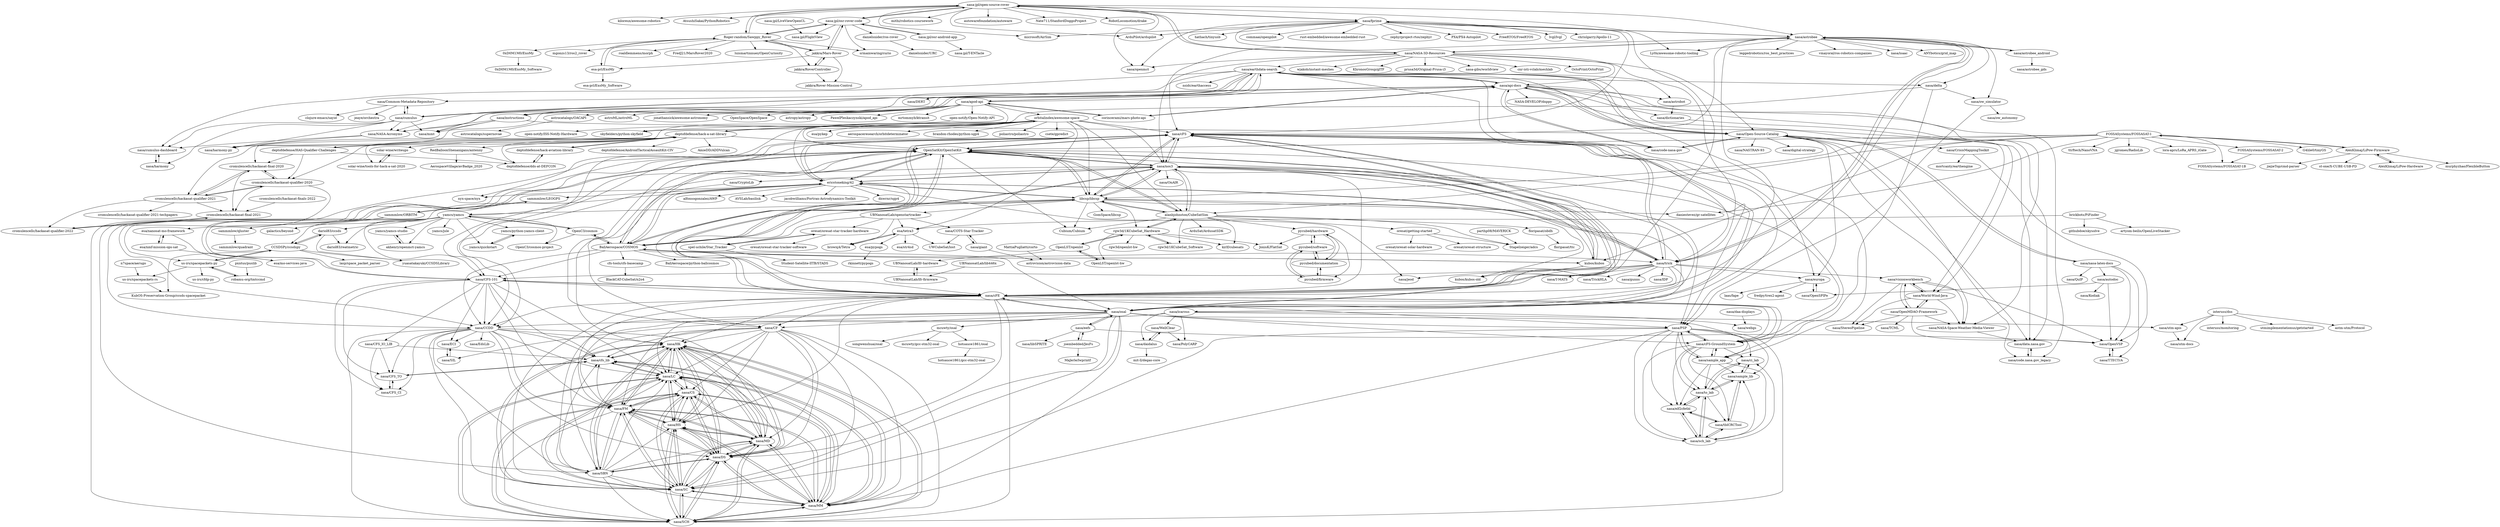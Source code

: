 digraph G {
"nasa-jpl/open-source-rover" -> "nasa-jpl/osr-rover-code"
"nasa-jpl/open-source-rover" -> "Roger-random/Sawppy_Rover"
"nasa-jpl/open-source-rover" -> "kiloreux/awesome-robotics" ["e"=1]
"nasa-jpl/open-source-rover" -> "AtsushiSakai/PythonRobotics" ["e"=1]
"nasa-jpl/open-source-rover" -> "nasa/fprime"
"nasa-jpl/open-source-rover" -> "nasa/openmct" ["e"=1]
"nasa-jpl/open-source-rover" -> "microsoft/AirSim" ["e"=1]
"nasa-jpl/open-source-rover" -> "ArduPilot/ardupilot" ["e"=1]
"nasa-jpl/open-source-rover" -> "mithi/robotics-coursework" ["e"=1]
"nasa-jpl/open-source-rover" -> "Ly0n/awesome-robotic-tooling" ["e"=1]
"nasa-jpl/open-source-rover" -> "autowarefoundation/autoware" ["e"=1]
"nasa-jpl/open-source-rover" -> "Nate711/StanfordDoggoProject" ["e"=1]
"nasa-jpl/open-source-rover" -> "RobotLocomotion/drake" ["e"=1]
"nasa-jpl/open-source-rover" -> "nasa/NASA-3D-Resources"
"nasa-jpl/open-source-rover" -> "nasa/astrobee"
"orbitalindex/awesome-space" -> "deptofdefense/hack-a-sat-library"
"orbitalindex/awesome-space" -> "poliastro/poliastro" ["e"=1]
"orbitalindex/awesome-space" -> "nasa/cFS"
"orbitalindex/awesome-space" -> "OpenSatKit/OpenSatKit"
"orbitalindex/awesome-space" -> "csete/gpredict" ["e"=1]
"orbitalindex/awesome-space" -> "nasa/nos3"
"orbitalindex/awesome-space" -> "skyfielders/python-skyfield" ["e"=1]
"orbitalindex/awesome-space" -> "esa/pykep" ["e"=1]
"orbitalindex/awesome-space" -> "ericstoneking/42"
"orbitalindex/awesome-space" -> "esa/tetra3"
"orbitalindex/awesome-space" -> "aerospaceresearch/orbitdeterminator" ["e"=1]
"orbitalindex/awesome-space" -> "alanbjohnston/CubeSatSim"
"orbitalindex/awesome-space" -> "libcsp/libcsp"
"orbitalindex/awesome-space" -> "nyx-space/nyx" ["e"=1]
"orbitalindex/awesome-space" -> "brandon-rhodes/python-sgp4" ["e"=1]
"nasa-jpl/osr-rover-code" -> "nasa-jpl/osr-android-app"
"nasa-jpl/osr-rover-code" -> "nasa-jpl/open-source-rover"
"nasa-jpl/osr-rover-code" -> "Roger-random/Sawppy_Rover"
"nasa-jpl/osr-rover-code" -> "danielsnider/ros-rover"
"nasa-jpl/osr-rover-code" -> "srmainwaring/curio"
"nasa-jpl/osr-rover-code" -> "jakkra/Mars-Rover"
"nasa-jpl/osr-rover-code" -> "nasa-jpl/FlightView"
"nasa/eefs" -> "nasa/libSPRITE"
"nasa/eefs" -> "nasa/OpenVSP"
"nasa/eefs" -> "nasa/osal"
"nasa/eefs" -> "joembedded/JesFs"
"nasa/astrobee" -> "nasa/astrobee_android"
"nasa/astrobee" -> "nasa/trick"
"nasa/astrobee" -> "nasa/cFS"
"nasa/astrobee" -> "nasa/fprime"
"nasa/astrobee" -> "nasa/NASA-3D-Resources"
"nasa/astrobee" -> "nasa/ow_simulator"
"nasa/astrobee" -> "leggedrobotics/ros_best_practices" ["e"=1]
"nasa/astrobee" -> "nasa/nos3"
"nasa/astrobee" -> "nasa/cFE"
"nasa/astrobee" -> "nasa/osal"
"nasa/astrobee" -> "vmayoral/ros-robotics-companies" ["e"=1]
"nasa/astrobee" -> "nasa/isaac"
"nasa/astrobee" -> "nasa/delta"
"nasa/astrobee" -> "Ly0n/awesome-robotic-tooling" ["e"=1]
"nasa/astrobee" -> "ANYbotics/grid_map" ["e"=1]
"dariol83/ccsds" -> "dariol83/reatmetric"
"dariol83/ccsds" -> "CCSDSPy/ccsdspy"
"dariol83/ccsds" -> "yuasatakayuki/CCSDSLibrary"
"nasa/autodoc" -> "nasa/OpenSPIFe"
"nasa/autodoc" -> "nasa/Kodiak"
"nasa/autodoc" -> "nasa/OpenVSP"
"nasa/OpenSPIFe" -> "nasa/europa"
"alanbjohnston/CubeSatSim" -> "rgw3d/1KCubeSat_Hardware"
"alanbjohnston/CubeSatSim" -> "OpenSatKit/OpenSatKit"
"alanbjohnston/CubeSatSim" -> "libcsp/libcsp"
"alanbjohnston/CubeSatSim" -> "Cubium/Cubium"
"alanbjohnston/CubeSatSim" -> "oresat/getting-started"
"alanbjohnston/CubeSatSim" -> "pycubed/hardware"
"alanbjohnston/CubeSatSim" -> "nasa/nos3"
"alanbjohnston/CubeSatSim" -> "kirlf/cubesats"
"alanbjohnston/CubeSatSim" -> "rgw3d/1KCubeSat_Software"
"alanbjohnston/CubeSatSim" -> "ArduSat/ArdusatSDK"
"alanbjohnston/CubeSatSim" -> "Stapelzeiger/adcs"
"alanbjohnston/CubeSatSim" -> "floripasat/obdh"
"kubos/kubos" -> "kubos/kubos-old"
"kubos/kubos" -> "BallAerospace/COSMOS"
"kubos/kubos" -> "OpenSatKit/OpenSatKit"
"kubos/kubos" -> "nasa/cFS"
"kubos/kubos" -> "nasa/cFE"
"FOSSASystems/FOSSASAT-1" -> "AlexKlimaj/LiPow-Firmware"
"FOSSASystems/FOSSASAT-1" -> "FOSSASystems/FOSSASAT-2"
"FOSSASystems/FOSSASAT-1" -> "G4lile0/tinyGS" ["e"=1]
"FOSSASystems/FOSSASAT-1" -> "FOSSASystems/FOSSASAT-1B"
"FOSSASystems/FOSSASAT-1" -> "alanbjohnston/CubeSatSim"
"FOSSASystems/FOSSASAT-1" -> "libcsp/libcsp"
"FOSSASystems/FOSSASAT-1" -> "kubos/kubos"
"FOSSASystems/FOSSASAT-1" -> "ttrftech/NanoVNA" ["e"=1]
"FOSSASystems/FOSSASAT-1" -> "daniestevez/gr-satellites" ["e"=1]
"FOSSASystems/FOSSASAT-1" -> "jgromes/RadioLib" ["e"=1]
"FOSSASystems/FOSSASAT-1" -> "OpenSatKit/OpenSatKit"
"FOSSASystems/FOSSASAT-1" -> "lora-aprs/LoRa_APRS_iGate" ["e"=1]
"astrocatalogs/OACAPI" -> "astrocatalogs/supernovae"
"nasa/nos3" -> "OpenSatKit/OpenSatKit"
"nasa/nos3" -> "nasa/cFS"
"nasa/nos3" -> "ericstoneking/42"
"nasa/nos3" -> "nasa/cFE"
"nasa/nos3" -> "nasa/CryptoLib"
"nasa/nos3" -> "nasa/osal"
"nasa/nos3" -> "nasa/cFS-GroundSystem"
"nasa/nos3" -> "BallAerospace/COSMOS"
"nasa/nos3" -> "alanbjohnston/CubeSatSim"
"nasa/nos3" -> "nasa/OnAIR"
"nasa/nos3" -> "nasa/trick"
"nasa/nos3" -> "libcsp/libcsp"
"nasa/nos3" -> "nasa/CCDD"
"nasa/nos3" -> "nasa/PSP"
"nasa/nos3" -> "kubos/kubos"
"oresat/oresat-star-tracker-hardware" -> "oresat/oresat-star-tracker-software"
"oresat/oresat-star-tracker-hardware" -> "spel-uchile/Star_Tracker"
"pycubed/software" -> "pycubed/firmware"
"pycubed/software" -> "pycubed/documentation"
"pycubed/software" -> "pycubed/hardware"
"nasa/data.nasa.gov" -> "nasa/code.nasa.gov_legacy"
"joembedded/JesFs" -> "MaJerle/lwprintf" ["e"=1]
"joembedded/JesFs" -> "nasa/eefs"
"interuss/dss" -> "interuss/monitoring"
"interuss/dss" -> "utmimplementationus/getstarted"
"interuss/dss" -> "nasa/utm-apis"
"interuss/dss" -> "astm-utm/Protocol"
"interuss/dss" -> "nasa/utm-docs"
"nasa/sample_app" -> "nasa/elf2cfetbl"
"nasa/sample_app" -> "nasa/sample_lib"
"nasa/sample_app" -> "nasa/cFS-GroundSystem"
"nasa/sample_app" -> "nasa/to_lab"
"nasa/sample_app" -> "nasa/PSP"
"nasa/sample_app" -> "nasa/sch_lab"
"nasa/elf2cfetbl" -> "nasa/tblCRCTool"
"nasa/elf2cfetbl" -> "nasa/sch_lab"
"nasa/elf2cfetbl" -> "nasa/to_lab"
"nasa/CFS-101" -> "nasa/CCDD"
"nasa/CFS-101" -> "nasa/cfs_lib"
"nasa/CFS-101" -> "nasa/CFS_TO"
"nasa/CFS-101" -> "OpenSatKit/OpenSatKit"
"nasa/CFS-101" -> "nasa/cFS-GroundSystem"
"nasa/CFS-101" -> "nasa/cFE"
"nasa/CFS-101" -> "nasa/ECI"
"nasa/CFS-101" -> "nasa/FM"
"nasa/CFS-101" -> "nasa/CFS_CI"
"nasa/CFS-101" -> "nasa/CFS_IO_LIB"
"nasa/CFS-101" -> "nasa/LC"
"AlexKlimaj/LiPow-Firmware" -> "AlexKlimaj/LiPow-Hardware"
"AlexKlimaj/LiPow-Firmware" -> "FOSSASystems/FOSSASAT-1"
"AlexKlimaj/LiPow-Firmware" -> "murphyzhao/FlexibleButton" ["e"=1]
"AlexKlimaj/LiPow-Firmware" -> "jiejieTop/cmd-parser" ["e"=1]
"AlexKlimaj/LiPow-Firmware" -> "st-one/X-CUBE-USB-PD" ["e"=1]
"nasa/WellClear" -> "nasa/daidalus"
"nasa/WellClear" -> "nasa/PolyCARP"
"OpenLST/openlst" -> "OpenLST/openlst-hw"
"OpenLST/openlst" -> "rgw3d/1KCubeSat_Hardware"
"OpenLST/openlst" -> "UBNanosatLab/lfr-hardware"
"UBNanosatLab/openstartracker" -> "spel-uchile/Star_Tracker"
"UBNanosatLab/openstartracker" -> "oresat/oresat-star-tracker-hardware"
"UBNanosatLab/openstartracker" -> "brownj4/Tetra"
"UBNanosatLab/openstartracker" -> "nasa/COTS-Star-Tracker"
"UBNanosatLab/openstartracker" -> "esa/tetra3"
"OpenLST/openlst-hw" -> "OpenLST/openlst"
"AlexKlimaj/LiPow-Hardware" -> "AlexKlimaj/LiPow-Firmware"
"Roger-random/Sawppy_Rover" -> "srmainwaring/curio"
"Roger-random/Sawppy_Rover" -> "jakkra/Mars-Rover"
"Roger-random/Sawppy_Rover" -> "nasa-jpl/osr-rover-code"
"Roger-random/Sawppy_Rover" -> "esa-prl/ExoMy"
"Roger-random/Sawppy_Rover" -> "nasa-jpl/open-source-rover"
"Roger-random/Sawppy_Rover" -> "FredJ21/MarsRover2020"
"Roger-random/Sawppy_Rover" -> "luismartinnuez/OpenCuriosity"
"Roger-random/Sawppy_Rover" -> "mgonzs13/ros2_rover"
"Roger-random/Sawppy_Rover" -> "jakkra/RoverController"
"Roger-random/Sawppy_Rover" -> "0xD0M1M0/ExoMy"
"Roger-random/Sawppy_Rover" -> "roaldlemmens/morph"
"esa/nmf-mission-ops-sat" -> "esa/mo-services-java"
"esa/nmf-mission-ops-sat" -> "esa/nanosat-mo-framework"
"esa/nanosat-mo-framework" -> "esa/nmf-mission-ops-sat"
"esa/nanosat-mo-framework" -> "esa/mo-services-java"
"nasa/PSP" -> "nasa/elf2cfetbl"
"nasa/PSP" -> "nasa/sample_app"
"nasa/PSP" -> "nasa/to_lab"
"nasa/PSP" -> "nasa/cFS-GroundSystem"
"nasa/PSP" -> "nasa/SCH"
"nasa/PSP" -> "nasa/sample_lib"
"nasa/PSP" -> "nasa/MM"
"nasa/PSP" -> "nasa/ci_lab"
"nasa/PSP" -> "nasa/sch_lab"
"nasa/PSP" -> "nasa/SC"
"nasa/astrobee_android" -> "nasa/astrobee"
"nasa/astrobee_android" -> "nasa/astrobee_gds"
"nasa/daa-displays" -> "nasa/webgs"
"nasa/CFS_CI" -> "nasa/CFS_TO"
"nasa/CFS_TO" -> "nasa/cfs_lib"
"nasa/CFS_TO" -> "nasa/CFS_CI"
"nasa/CFS_IO_LIB" -> "nasa/cfs_lib"
"nasa/CFS_IO_LIB" -> "nasa/CFS_TO"
"nasa/CFS_IO_LIB" -> "nasa/CFS_CI"
"nasa/SIL" -> "nasa/ECI"
"nasa/ECI" -> "nasa/SIL"
"nasa/to_lab" -> "nasa/ci_lab"
"nasa/to_lab" -> "nasa/sch_lab"
"nasa/to_lab" -> "nasa/sample_lib"
"nasa/to_lab" -> "nasa/tblCRCTool"
"nasa/to_lab" -> "nasa/elf2cfetbl"
"nasa/sch_lab" -> "nasa/to_lab"
"nasa/sch_lab" -> "nasa/tblCRCTool"
"nasa/sch_lab" -> "nasa/ci_lab"
"nasa/sch_lab" -> "nasa/sample_lib"
"nasa/sch_lab" -> "nasa/elf2cfetbl"
"nasa/cFS-GroundSystem" -> "nasa/sample_app"
"nasa/cFS-GroundSystem" -> "nasa/PSP"
"nasa/cFS-GroundSystem" -> "nasa/to_lab"
"nasa/cFS-GroundSystem" -> "nasa/elf2cfetbl"
"nasa/cFS-GroundSystem" -> "nasa/sch_lab"
"nasa/cFS-GroundSystem" -> "nasa/tblCRCTool"
"nasa/cFS-GroundSystem" -> "nasa/ci_lab"
"nasa/tblCRCTool" -> "nasa/sch_lab"
"nasa/tblCRCTool" -> "nasa/sample_lib"
"nasa/tblCRCTool" -> "nasa/elf2cfetbl"
"nasa/NASA-Acronyms" -> "nasa/cumulus-dashboard"
"nasa/NASA-Acronyms" -> "nasa/harmony-py"
"yamcs/python-yamcs-client" -> "yamcs/quickstart"
"nasa-jpl/LiveViewOpenCL" -> "nasa-jpl/FlightView"
"nasa/TTECTrA" -> "nasa/OpenVSP"
"nasa-jpl/osr-android-app" -> "nasa-jpl/T-ENTacle"
"nasa-jpl/osr-android-app" -> "nasa-jpl/osr-rover-code"
"pycubed/hardware" -> "pycubed/software"
"pycubed/hardware" -> "pycubed/firmware"
"pycubed/hardware" -> "pycubed/documentation"
"pycubed/hardware" -> "JonisK/FlatSat"
"nasa/ci_lab" -> "nasa/to_lab"
"nasa/ci_lab" -> "nasa/sample_lib"
"UBNanosatLab/lfr-hardware" -> "UBNanosatLab/lfr-firmware"
"UBNanosatLab/lfr-firmware" -> "UBNanosatLab/lfr-hardware"
"pycubed/documentation" -> "pycubed/firmware"
"pycubed/documentation" -> "pycubed/software"
"pycubed/documentation" -> "pycubed/hardware"
"UBNanosatLab/lib446x" -> "UBNanosatLab/lfr-firmware"
"nasa/code.nasa.gov_legacy" -> "nasa/data.nasa.gov"
"nasa/sample_lib" -> "nasa/to_lab"
"nasa/sample_lib" -> "nasa/ci_lab"
"nasa/sample_lib" -> "nasa/tblCRCTool"
"pycubed/firmware" -> "pycubed/documentation"
"pycubed/firmware" -> "pycubed/software"
"libcsp/libcsp" -> "OpenSatKit/OpenSatKit"
"libcsp/libcsp" -> "alanbjohnston/CubeSatSim"
"libcsp/libcsp" -> "daniestevez/gr-satellites" ["e"=1]
"libcsp/libcsp" -> "nasa/cFS"
"libcsp/libcsp" -> "nasa/cFE"
"libcsp/libcsp" -> "rgw3d/1KCubeSat_Hardware"
"libcsp/libcsp" -> "ericstoneking/42"
"libcsp/libcsp" -> "GomSpace/libcsp"
"libcsp/libcsp" -> "BallAerospace/COSMOS"
"libcsp/libcsp" -> "UBNanosatLab/openstartracker"
"libcsp/libcsp" -> "nasa/nos3"
"libcsp/libcsp" -> "kubos/kubos-old"
"libcsp/libcsp" -> "yamcs/yamcs"
"libcsp/libcsp" -> "Cubium/Cubium"
"libcsp/libcsp" -> "nasa/osal"
"nasa/NASA-3D-Resources" -> "nasa/astrobee"
"nasa/NASA-3D-Resources" -> "nasa/trick"
"nasa/NASA-3D-Resources" -> "nasa/openmct" ["e"=1]
"nasa/NASA-3D-Resources" -> "nasa/earthdata-search"
"nasa/NASA-3D-Resources" -> "nasa/api-docs"
"nasa/NASA-3D-Resources" -> "nasa/Open-Source-Catalog"
"nasa/NASA-3D-Resources" -> "nasa-jpl/open-source-rover"
"nasa/NASA-3D-Resources" -> "wjakob/instant-meshes" ["e"=1]
"nasa/NASA-3D-Resources" -> "nasa/fprime"
"nasa/NASA-3D-Resources" -> "KhronosGroup/glTF" ["e"=1]
"nasa/NASA-3D-Resources" -> "prusa3d/Original-Prusa-i3" ["e"=1]
"nasa/NASA-3D-Resources" -> "nasa/cFS"
"nasa/NASA-3D-Resources" -> "nasa-gibs/worldview" ["e"=1]
"nasa/NASA-3D-Resources" -> "cnr-isti-vclab/meshlab" ["e"=1]
"nasa/NASA-3D-Resources" -> "OctoPrint/OctoPrint" ["e"=1]
"yamcs/yamcs" -> "yamcs/yamcs-studio"
"yamcs/yamcs" -> "yamcs/quickstart"
"yamcs/yamcs" -> "OpenC3/cosmos"
"yamcs/yamcs" -> "yamcs/python-yamcs-client"
"yamcs/yamcs" -> "dariol83/ccsds"
"yamcs/yamcs" -> "yamcs/jsle"
"yamcs/yamcs" -> "akhenry/openmct-yamcs"
"yamcs/yamcs" -> "CCSDSPy/ccsdspy"
"yamcs/yamcs" -> "OpenSatKit/OpenSatKit"
"yamcs/yamcs" -> "nasa/CCDD"
"yamcs/yamcs" -> "us-irs/spacepackets-py"
"yamcs/yamcs" -> "OpenC3/cosmos-project"
"yamcs/yamcs" -> "esa/nanosat-mo-framework"
"yamcs/yamcs" -> "dariol83/reatmetric"
"nasa/europa" -> "nasa/OpenSPIFe"
"nasa/europa" -> "fredpy/trex2-agent"
"nasa/europa" -> "laas/fape" ["e"=1]
"nasa/Open-Source-Catalog" -> "nasa/code-nasa-gov"
"nasa/Open-Source-Catalog" -> "nasa/api-docs"
"nasa/Open-Source-Catalog" -> "nasa/data.nasa.gov"
"nasa/Open-Source-Catalog" -> "nasa/NASA-Space-Weather-Media-Viewer"
"nasa/Open-Source-Catalog" -> "nasa/nasa-latex-docs"
"nasa/Open-Source-Catalog" -> "nasa/NASTRAN-93" ["e"=1]
"nasa/Open-Source-Catalog" -> "nasa/CrisisMappingToolkit"
"nasa/Open-Source-Catalog" -> "nasa/europa"
"nasa/Open-Source-Catalog" -> "nasa/earthdata-search"
"nasa/Open-Source-Catalog" -> "nasa/digital-strategy"
"nasa/Open-Source-Catalog" -> "nasa/code.nasa.gov_legacy"
"deptofdefense/hack-a-sat-library" -> "deptofdefense/hack-aviation-library"
"deptofdefense/hack-a-sat-library" -> "deptofdefense/HAS-Qualifier-Challenges"
"deptofdefense/hack-a-sat-library" -> "deptofdefense/dds-at-DEFCON"
"deptofdefense/hack-a-sat-library" -> "cromulencellc/hackasat-qualifier-2020"
"deptofdefense/hack-a-sat-library" -> "cromulencellc/hackasat-final-2020"
"deptofdefense/hack-a-sat-library" -> "RedBalloonShenanigans/antenny"
"deptofdefense/hack-a-sat-library" -> "orbitalindex/awesome-space"
"deptofdefense/hack-a-sat-library" -> "solar-wine/writeups"
"deptofdefense/hack-a-sat-library" -> "solar-wine/tools-for-hack-a-sat-2020"
"deptofdefense/hack-a-sat-library" -> "OpenSatKit/OpenSatKit"
"deptofdefense/hack-a-sat-library" -> "cromulencellc/hackasat-qualifier-2021"
"deptofdefense/hack-a-sat-library" -> "deptofdefense/AndroidTacticalAssaultKit-CIV" ["e"=1]
"deptofdefense/hack-a-sat-library" -> "AmieDD/ADDVulcan"
"nasa/CrisisMappingToolkit" -> "mortcanty/earthengine" ["e"=1]
"nasa/CrisisMappingToolkit" -> "nasa/OpenVSP"
"RedBalloonShenanigans/antenny" -> "AerospaceVillage/avBadge_2020"
"RedBalloonShenanigans/antenny" -> "deptofdefense/dds-at-DEFCON"
"deptofdefense/dds-at-DEFCON" -> "deptofdefense/hack-aviation-library"
"esa-prl/ExoMy" -> "esa-prl/ExoMy_Software"
"esa-prl/ExoMy" -> "Roger-random/Sawppy_Rover"
"jakkra/RoverController" -> "jakkra/Mars-Rover"
"jakkra/RoverController" -> "jakkra/Rover-Mission-Control"
"jakkra/Mars-Rover" -> "jakkra/RoverController"
"jakkra/Mars-Rover" -> "Roger-random/Sawppy_Rover"
"jakkra/Mars-Rover" -> "jakkra/Rover-Mission-Control"
"jakkra/Mars-Rover" -> "nasa-jpl/osr-rover-code"
"jakkra/Mars-Rover" -> "esa-prl/ExoMy"
"FOSSASystems/FOSSASAT-2" -> "FOSSASystems/FOSSASAT-1B"
"open-notify/Open-Notify-API" -> "open-notify/ISS-Notify-Hardware"
"BallAerospace/COSMOS" -> "OpenSatKit/OpenSatKit"
"BallAerospace/COSMOS" -> "OpenC3/cosmos"
"BallAerospace/COSMOS" -> "ericstoneking/42"
"BallAerospace/COSMOS" -> "nasa/cFE"
"BallAerospace/COSMOS" -> "kubos/kubos"
"BallAerospace/COSMOS" -> "nasa/cFS"
"BallAerospace/COSMOS" -> "nasa/CCDD"
"BallAerospace/COSMOS" -> "BallAerospace/python-ballcosmos"
"BallAerospace/COSMOS" -> "nasa/nos3"
"BallAerospace/COSMOS" -> "nasa/CFS-101"
"BallAerospace/COSMOS" -> "libcsp/libcsp"
"BallAerospace/COSMOS" -> "nasa/trick"
"BallAerospace/COSMOS" -> "nasa/osal"
"BallAerospace/COSMOS" -> "cfs-tools/cfs-basecamp"
"solar-wine/writeups" -> "solar-wine/tools-for-hack-a-sat-2020"
"sammmlow/LEOGPS" -> "sammmlow/ORBITM"
"nasa/delta" -> "nasa/cFS-GroundSystem"
"nasa/delta" -> "nasa/harmony-py"
"nasa/delta" -> "nasa/ow_simulator"
"cromulencellc/hackasat-qualifier-2020" -> "cromulencellc/hackasat-final-2020"
"cromulencellc/hackasat-qualifier-2020" -> "cromulencellc/hackasat-qualifier-2021"
"cromulencellc/hackasat-qualifier-2020" -> "cromulencellc/hackasat-qualifier-2022"
"cromulencellc/hackasat-qualifier-2020" -> "cromulencellc/hackasat-final-2021"
"cromulencellc/hackasat-final-2020" -> "cromulencellc/hackasat-qualifier-2020"
"cromulencellc/hackasat-final-2020" -> "cromulencellc/hackasat-final-2021"
"cromulencellc/hackasat-final-2020" -> "cromulencellc/hackasat-qualifier-2021"
"rgw3d/1KCubeSat_Hardware" -> "rgw3d/1KCubeSat_Software"
"rgw3d/1KCubeSat_Hardware" -> "rgw3d/openlst-hw"
"rgw3d/1KCubeSat_Hardware" -> "alanbjohnston/CubeSatSim"
"rgw3d/1KCubeSat_Hardware" -> "OpenLST/openlst"
"rgw3d/1KCubeSat_Hardware" -> "kirlf/cubesats"
"rgw3d/1KCubeSat_Hardware" -> "JonisK/FlatSat"
"rgw3d/1KCubeSat_Hardware" -> "OpenLST/openlst-hw"
"deptofdefense/hack-aviation-library" -> "deptofdefense/dds-at-DEFCON"
"deptofdefense/hack-aviation-library" -> "deptofdefense/hack-a-sat-library"
"solar-wine/tools-for-hack-a-sat-2020" -> "solar-wine/writeups"
"deptofdefense/HAS-Qualifier-Challenges" -> "deptofdefense/hack-a-sat-library"
"deptofdefense/HAS-Qualifier-Challenges" -> "cromulencellc/hackasat-final-2020"
"deptofdefense/HAS-Qualifier-Challenges" -> "deptofdefense/dds-at-DEFCON"
"deptofdefense/HAS-Qualifier-Challenges" -> "cromulencellc/hackasat-qualifier-2020"
"nasa/ow_simulator" -> "nasa/ow_autonomy"
"nasa/ow_simulator" -> "nasa/PSP"
"nasa/daidalus" -> "nasa/WellClear"
"nasa/daidalus" -> "mit-ll/degas-core"
"esa/pypogs" -> "rkinnett/pypogs"
"nasa/COTS-Star-Tracker" -> "nasa/giant"
"nasa/COTS-Star-Tracker" -> "UWCubeSat/lost"
"akhenry/openmct-yamcs" -> "yamcs/yamcs-studio"
"esa/tetra3" -> "brownj4/Tetra"
"esa/tetra3" -> "UWCubeSat/lost"
"esa/tetra3" -> "esa/str4sd"
"esa/tetra3" -> "esa/pypogs"
"hotsauce1861/osal" -> "hotsauce1861/gcc-stm32-osal"
"parthp08/MAVERICK" -> "Stapelzeiger/adcs"
"yamcs/quickstart" -> "yamcs/python-yamcs-client"
"nasa/World-Wind-Java" -> "nasa/visionworkbench"
"nasa/World-Wind-Java" -> "nasa/OpenMDAO-Framework"
"nasa/World-Wind-Java" -> "nasa/NASA-Space-Weather-Media-Viewer"
"nasa/World-Wind-Java" -> "nasa/StereoPipeline"
"nasa/api-docs" -> "nasa/code-nasa-gov"
"nasa/api-docs" -> "nasa/Open-Source-Catalog"
"nasa/api-docs" -> "nasa/apod-api"
"nasa/api-docs" -> "nasa/NASA-Acronyms"
"nasa/api-docs" -> "nasa/NASA-Space-Weather-Media-Viewer"
"nasa/api-docs" -> "nasa/earthdata-search"
"nasa/api-docs" -> "nasa/instructions"
"nasa/api-docs" -> "nasa/data.nasa.gov"
"nasa/api-docs" -> "nasa/dictionaries"
"nasa/api-docs" -> "nasa/astrobot"
"nasa/api-docs" -> "corincerami/mars-photo-api"
"nasa/api-docs" -> "nasa/World-Wind-Java"
"nasa/api-docs" -> "NASA-DEVELOP/dnppy"
"nasa/api-docs" -> "nasa/code.nasa.gov_legacy"
"nasa/api-docs" -> "nasa/DERT"
"nasa/trick" -> "nasa/cFE"
"nasa/trick" -> "nasa/cFS"
"nasa/trick" -> "nasa/TrickHLA" ["e"=1]
"nasa/trick" -> "nasa/osal"
"nasa/trick" -> "nasa/CFS-101"
"nasa/trick" -> "nasa/jeod"
"nasa/trick" -> "ericstoneking/42"
"nasa/trick" -> "nasa/gunns"
"nasa/trick" -> "nasa/IDF" ["e"=1]
"nasa/trick" -> "nasa/astrobee"
"nasa/trick" -> "nasa/nos3"
"nasa/trick" -> "nasa/europa"
"nasa/trick" -> "nasa/icarous"
"nasa/trick" -> "nasa/T-MATS" ["e"=1]
"nasa/trick" -> "nasa/visionworkbench"
"nasa/OpenVSP" -> "nasa/TTECTrA"
"ericstoneking/42" -> "OpenSatKit/OpenSatKit"
"ericstoneking/42" -> "nasa/nos3"
"ericstoneking/42" -> "BallAerospace/COSMOS"
"ericstoneking/42" -> "nasa/cFE"
"ericstoneking/42" -> "nasa/cFS"
"ericstoneking/42" -> "alfonsogonzalez/AWP" ["e"=1]
"ericstoneking/42" -> "nasa/CFS-101"
"ericstoneking/42" -> "libcsp/libcsp"
"ericstoneking/42" -> "AVSLab/basilisk" ["e"=1]
"ericstoneking/42" -> "nasa/trick"
"ericstoneking/42" -> "nyx-space/nyx" ["e"=1]
"ericstoneking/42" -> "sammmlow/LEOGPS"
"ericstoneking/42" -> "jacobwilliams/Fortran-Astrodynamics-Toolkit" ["e"=1]
"ericstoneking/42" -> "nasa/jeod"
"ericstoneking/42" -> "dnwrnr/sgp4" ["e"=1]
"corincerami/mars-photo-api" -> "nasa/apod-api"
"corincerami/mars-photo-api" -> "nasa/api-docs"
"nasa/instructions" -> "nasa/NASA-Acronyms"
"nasa/instructions" -> "nasa/Open-Source-Catalog"
"nasa/instructions" -> "nasa/api-docs"
"nasa/instructions" -> "nasa/harmony-py"
"nasa/instructions" -> "nasa/mmt"
"nasa/harmony" -> "nasa/cumulus-dashboard"
"nasa/OpenMDAO-Framework" -> "nasa/visionworkbench"
"nasa/OpenMDAO-Framework" -> "nasa/StereoPipeline"
"nasa/OpenMDAO-Framework" -> "nasa/World-Wind-Java"
"nasa/OpenMDAO-Framework" -> "nasa/OpenVSP"
"nasa/OpenMDAO-Framework" -> "nasa/NASA-Space-Weather-Media-Viewer"
"nasa/OpenMDAO-Framework" -> "nasa/TCML"
"sammmlow/ORBITM" -> "sammmlow/LEOGPS"
"sammmlow/ORBITM" -> "sammmlow/qluster"
"sammmlow/ORBITM" -> "galactics/beyond" ["e"=1]
"nasa/visionworkbench" -> "nasa/OpenMDAO-Framework"
"nasa/visionworkbench" -> "nasa/StereoPipeline"
"nasa/visionworkbench" -> "nasa/World-Wind-Java"
"nasa/visionworkbench" -> "nasa/NASA-Space-Weather-Media-Viewer"
"nasa/visionworkbench" -> "nasa/OpenVSP"
"cromulencellc/hackasat-qualifier-2021" -> "cromulencellc/hackasat-qualifier-2020"
"cromulencellc/hackasat-qualifier-2021" -> "cromulencellc/hackasat-final-2021"
"cromulencellc/hackasat-qualifier-2021" -> "cromulencellc/hackasat-qualifier-2022"
"cromulencellc/hackasat-qualifier-2021" -> "cromulencellc/hackasat-final-2020"
"cromulencellc/hackasat-qualifier-2021" -> "cromulencellc/hackasat-qualifier-2021-techpapers"
"robamu-org/tmtccmd" -> "us-irs/spacepackets-py"
"nasa/NASA-Space-Weather-Media-Viewer" -> "nasa/data.nasa.gov"
"sammmlow/qluster" -> "sammmlow/quadrant"
"rgw3d/1KCubeSat_Software" -> "rgw3d/1KCubeSat_Hardware"
"pxntus/puslib" -> "robamu-org/tmtccmd"
"yamcs/yamcs-studio" -> "akhenry/openmct-yamcs"
"nasa/osal" -> "nasa/cFE"
"nasa/osal" -> "nasa/cFS"
"nasa/osal" -> "nasa/PSP"
"nasa/osal" -> "nasa/CF"
"nasa/osal" -> "OpenSatKit/OpenSatKit"
"nasa/osal" -> "nasa/DS"
"nasa/osal" -> "nasa/FM"
"nasa/osal" -> "nasa/SC"
"nasa/osal" -> "nasa/eefs"
"nasa/osal" -> "nasa/cFS-GroundSystem"
"nasa/osal" -> "nasa/SBN"
"nasa/osal" -> "nasa/sample_app"
"nasa/osal" -> "mcuwty/osal"
"nasa/osal" -> "nasa/LC"
"nasa/osal" -> "nasa/MM"
"nasa/earthdata-search" -> "nasa/Common-Metadata-Repository"
"nasa/earthdata-search" -> "nasa/cumulus"
"nasa/earthdata-search" -> "nasa/Open-Source-Catalog"
"nasa/earthdata-search" -> "nasa/mmt"
"nasa/earthdata-search" -> "nasa/trick"
"nasa/earthdata-search" -> "nasa/api-docs"
"nasa/earthdata-search" -> "nasa/code-nasa-gov"
"nasa/earthdata-search" -> "nsidc/earthaccess" ["e"=1]
"nasa/earthdata-search" -> "nasa/World-Wind-Java"
"nasa/earthdata-search" -> "nasa/DERT"
"nasa/earthdata-search" -> "nasa/cumulus-dashboard"
"nasa/earthdata-search" -> "nasa/astrobot"
"nasa/earthdata-search" -> "nasa/NASA-Acronyms"
"nasa/earthdata-search" -> "nasa/europa"
"nasa/earthdata-search" -> "nasa/delta"
"nasa/CryptoLib" -> "nasa/CF"
"nasa/apod-api" -> "nasa/api-docs"
"nasa/apod-api" -> "corincerami/mars-photo-api"
"nasa/apod-api" -> "astroML/astroML" ["e"=1]
"nasa/apod-api" -> "skyfielders/python-skyfield" ["e"=1]
"nasa/apod-api" -> "nasa/earthdata-search"
"nasa/apod-api" -> "jonathansick/awesome-astronomy" ["e"=1]
"nasa/apod-api" -> "nasa/instructions"
"nasa/apod-api" -> "astrocatalogs/OACAPI"
"nasa/apod-api" -> "OpenSpace/OpenSpace" ["e"=1]
"nasa/apod-api" -> "open-notify/Open-Notify-API"
"nasa/apod-api" -> "orbitalindex/awesome-space"
"nasa/apod-api" -> "astropy/astropy" ["e"=1]
"nasa/apod-api" -> "PawelPleskaczynski/apod_api"
"nasa/apod-api" -> "nasa/mmt"
"nasa/apod-api" -> "mrtommyb/ktransit"
"0xD0M1M0/ExoMy" -> "0xD0M1M0/ExoMy_Software"
"oresat/getting-started" -> "oresat/oresat-solar-hardware"
"oresat/getting-started" -> "Stapelzeiger/adcs"
"oresat/getting-started" -> "oresat/oresat-structure"
"us-irs/spacepackets-py" -> "robamu-org/tmtccmd"
"us-irs/spacepackets-py" -> "us-irs/cfdp-py"
"us-irs/spacepackets-py" -> "us-irs/spacepackets-rs"
"us-irs/spacepackets-py" -> "CCSDSPy/ccsdspy"
"nasa/dictionaries" -> "nasa/data.nasa.gov"
"cromulencellc/hackasat-final-2021" -> "cromulencellc/hackasat-qualifier-2022"
"nasa/giant" -> "astrovision/astrovision-data"
"nasa/giant" -> "nasa/COTS-Star-Tracker"
"nasa/astrobot" -> "nasa/dictionaries"
"OpenC3/cosmos" -> "yamcs/yamcs"
"OpenC3/cosmos" -> "OpenC3/cosmos-project"
"OpenC3/cosmos" -> "BallAerospace/COSMOS"
"nasa/nasa-latex-docs" -> "nasa/autodoc"
"nasa/nasa-latex-docs" -> "nasa/Open-Source-Catalog"
"nasa/nasa-latex-docs" -> "nasa/QuIP"
"nasa/nasa-latex-docs" -> "nasa/TTECTrA"
"nasa/nasa-latex-docs" -> "nasa/OpenVSP"
"brickbots/PiFinder" -> "githubdoe/skysolve"
"brickbots/PiFinder" -> "esa/tetra3"
"brickbots/PiFinder" -> "artyom-beilis/OpenLiveStacker"
"us-irs/spacepackets-rs" -> "KubOS-Preservation-Group/ccsds-spacepacket"
"nasa/code-nasa-gov" -> "nasa/Open-Source-Catalog"
"nasa/code-nasa-gov" -> "nasa/api-docs"
"mcuwty/osal" -> "songwenshuai/osal"
"mcuwty/osal" -> "mcuwty/gcc-stm32-osal"
"mcuwty/osal" -> "hotsauce1861/osal"
"cfs-tools/cfs-basecamp" -> "BlackCAT-CubeSat/n2o4"
"cromulencellc/hackasat-qualifier-2022" -> "cromulencellc/hackasat-final-2021"
"cromulencellc/hackasat-finals-2022" -> "cromulencellc/hackasat-final-2021"
"n7space/aerugo" -> "us-irs/spacepackets-rs"
"nasa/icarous" -> "nasa/daidalus"
"nasa/icarous" -> "nasa/WellClear"
"nasa/icarous" -> "nasa/PolyCARP"
"nasa/icarous" -> "nasa/CCDD"
"nasa/icarous" -> "nasa/SIL"
"nasa/icarous" -> "nasa/utm-apis"
"nasa/icarous" -> "nasa/webgs"
"brownj4/Tetra" -> "esa/tetra3"
"nasa/CCDD" -> "nasa/HK"
"nasa/CCDD" -> "nasa/cfs_lib"
"nasa/CCDD" -> "nasa/FM"
"nasa/CCDD" -> "nasa/EdsLib"
"nasa/CCDD" -> "nasa/CFS_TO"
"nasa/CCDD" -> "nasa/DS"
"nasa/CCDD" -> "nasa/LC"
"nasa/CCDD" -> "nasa/SCH"
"nasa/CCDD" -> "nasa/SC"
"nasa/CCDD" -> "nasa/ECI"
"nasa/CCDD" -> "nasa/SBN"
"nasa/CCDD" -> "nasa/CFS_CI"
"nasa/CCDD" -> "nasa/MD"
"nasa/Common-Metadata-Repository" -> "nasa/cumulus"
"nasa/Common-Metadata-Repository" -> "clojure-emacs/sayid" ["e"=1]
"nasa/Common-Metadata-Repository" -> "jeaye/orchestra" ["e"=1]
"spel-uchile/Star_Tracker" -> "oresat/oresat-star-tracker-hardware"
"spel-uchile/Star_Tracker" -> "Student-Satellite-IITB/STADS"
"MattiaPugliatti/corto" -> "astrovision/astrovision-data"
"floripasat/obdh" -> "floripasat/ttc"
"nasa/cumulus-dashboard" -> "nasa/harmony"
"nasa/fprime" -> "nasa/openmct" ["e"=1]
"nasa/fprime" -> "nasa/cFS"
"nasa/fprime" -> "nasa/astrobee"
"nasa/fprime" -> "zephyrproject-rtos/zephyr" ["e"=1]
"nasa/fprime" -> "PX4/PX4-Autopilot" ["e"=1]
"nasa/fprime" -> "ArduPilot/ardupilot" ["e"=1]
"nasa/fprime" -> "nasa-jpl/open-source-rover"
"nasa/fprime" -> "FreeRTOS/FreeRTOS" ["e"=1]
"nasa/fprime" -> "lvgl/lvgl" ["e"=1]
"nasa/fprime" -> "chrislgarry/Apollo-11" ["e"=1]
"nasa/fprime" -> "microsoft/AirSim" ["e"=1]
"nasa/fprime" -> "hathach/tinyusb" ["e"=1]
"nasa/fprime" -> "commaai/openpilot" ["e"=1]
"nasa/fprime" -> "nasa/cFE"
"nasa/fprime" -> "rust-embedded/awesome-embedded-rust" ["e"=1]
"nasa/HS" -> "nasa/LC"
"nasa/HS" -> "nasa/MD"
"nasa/HS" -> "nasa/CS"
"nasa/HS" -> "nasa/SCH"
"nasa/HS" -> "nasa/DS"
"nasa/HS" -> "nasa/FM"
"nasa/HS" -> "nasa/MM"
"nasa/HS" -> "nasa/HK"
"nasa/HS" -> "nasa/SC"
"danielsnider/ros-rover" -> "danielsnider/URC"
"CCSDSPy/ccsdspy" -> "us-irs/spacepackets-py"
"CCSDSPy/ccsdspy" -> "yuasatakayuki/CCSDSLibrary"
"CCSDSPy/ccsdspy" -> "dariol83/ccsds"
"CCSDSPy/ccsdspy" -> "lasp/space_packet_parser"
"CCSDSPy/ccsdspy" -> "KubOS-Preservation-Group/ccsds-spacepacket"
"OpenSatKit/OpenSatKit" -> "nasa/cFS"
"OpenSatKit/OpenSatKit" -> "nasa/cFE"
"OpenSatKit/OpenSatKit" -> "nasa/nos3"
"OpenSatKit/OpenSatKit" -> "ericstoneking/42"
"OpenSatKit/OpenSatKit" -> "BallAerospace/COSMOS"
"OpenSatKit/OpenSatKit" -> "nasa/CCDD"
"OpenSatKit/OpenSatKit" -> "nasa/CFS-101"
"OpenSatKit/OpenSatKit" -> "nasa/HK"
"OpenSatKit/OpenSatKit" -> "Cubium/Cubium"
"OpenSatKit/OpenSatKit" -> "nasa/osal"
"OpenSatKit/OpenSatKit" -> "libcsp/libcsp"
"OpenSatKit/OpenSatKit" -> "alanbjohnston/CubeSatSim"
"OpenSatKit/OpenSatKit" -> "nasa/SCH"
"OpenSatKit/OpenSatKit" -> "nasa/PSP"
"OpenSatKit/OpenSatKit" -> "nasa/SBN"
"nasa/cFS" -> "nasa/cFE"
"nasa/cFS" -> "nasa/osal"
"nasa/cFS" -> "OpenSatKit/OpenSatKit"
"nasa/cFS" -> "nasa/nos3"
"nasa/cFS" -> "nasa/cFS-GroundSystem"
"nasa/cFS" -> "nasa/PSP"
"nasa/cFS" -> "nasa/CFS-101"
"nasa/cFS" -> "nasa/trick"
"nasa/cFS" -> "ericstoneking/42"
"nasa/cFS" -> "libcsp/libcsp"
"nasa/cFS" -> "nasa/CCDD"
"nasa/cFS" -> "nasa/CF"
"nasa/cFS" -> "BallAerospace/COSMOS"
"nasa/cFS" -> "nasa/sample_app"
"nasa/cFS" -> "kubos/kubos"
"nasa/cFE" -> "nasa/cFS"
"nasa/cFE" -> "nasa/osal"
"nasa/cFE" -> "OpenSatKit/OpenSatKit"
"nasa/cFE" -> "nasa/CF"
"nasa/cFE" -> "nasa/PSP"
"nasa/cFE" -> "nasa/cFS-GroundSystem"
"nasa/cFE" -> "nasa/DS"
"nasa/cFE" -> "nasa/FM"
"nasa/cFE" -> "nasa/CFS-101"
"nasa/cFE" -> "nasa/HK"
"nasa/cFE" -> "nasa/CCDD"
"nasa/cFE" -> "nasa/sample_app"
"nasa/cFE" -> "nasa/HS"
"nasa/cFE" -> "nasa/SCH"
"nasa/cFE" -> "nasa/SC"
"nasa/CF" -> "nasa/DS"
"nasa/CF" -> "nasa/MD"
"nasa/CF" -> "nasa/FM"
"nasa/CF" -> "nasa/HS"
"nasa/CF" -> "nasa/LC"
"nasa/CF" -> "nasa/SC"
"nasa/CF" -> "nasa/MM"
"nasa/CF" -> "nasa/HK"
"nasa/CF" -> "nasa/CS"
"nasa/CF" -> "nasa/SCH"
"nasa/CF" -> "nasa/SBN"
"nasa/CF" -> "nasa/cfs_lib"
"nasa/MD" -> "nasa/MM"
"nasa/MD" -> "nasa/SCH"
"nasa/MD" -> "nasa/LC"
"nasa/MD" -> "nasa/HK"
"nasa/MD" -> "nasa/HS"
"nasa/MD" -> "nasa/DS"
"nasa/MD" -> "nasa/SC"
"nasa/MD" -> "nasa/FM"
"nasa/MD" -> "nasa/CS"
"nasa/SC" -> "nasa/LC"
"nasa/SC" -> "nasa/MD"
"nasa/SC" -> "nasa/MM"
"nasa/SC" -> "nasa/HS"
"nasa/SC" -> "nasa/SCH"
"nasa/SC" -> "nasa/DS"
"nasa/SC" -> "nasa/HK"
"nasa/SC" -> "nasa/CS"
"nasa/SC" -> "nasa/FM"
"nasa/DS" -> "nasa/LC"
"nasa/DS" -> "nasa/FM"
"nasa/DS" -> "nasa/MD"
"nasa/DS" -> "nasa/HK"
"nasa/DS" -> "nasa/HS"
"nasa/DS" -> "nasa/MM"
"nasa/DS" -> "nasa/CS"
"nasa/DS" -> "nasa/SCH"
"nasa/DS" -> "nasa/SC"
"nasa/DS" -> "nasa/SBN"
"nasa/DS" -> "nasa/cfs_lib"
"nasa/cumulus" -> "nasa/cumulus-dashboard"
"nasa/cumulus" -> "nasa/Common-Metadata-Repository"
"nasa/cumulus" -> "nasa/NASA-Acronyms"
"nasa/cumulus" -> "nasa/mmt"
"nasa/cumulus" -> "nasa/earthdata-search"
"nasa/cumulus" -> "nasa/harmony"
"nasa/cumulus" -> "nasa/harmony-py"
"nasa/CS" -> "nasa/LC"
"nasa/CS" -> "nasa/HS"
"nasa/CS" -> "nasa/MM"
"nasa/CS" -> "nasa/MD"
"nasa/CS" -> "nasa/SCH"
"nasa/CS" -> "nasa/DS"
"nasa/CS" -> "nasa/FM"
"nasa/CS" -> "nasa/SC"
"nasa/FM" -> "nasa/DS"
"nasa/FM" -> "nasa/MM"
"nasa/FM" -> "nasa/MD"
"nasa/FM" -> "nasa/HS"
"nasa/FM" -> "nasa/LC"
"nasa/FM" -> "nasa/CS"
"nasa/FM" -> "nasa/SC"
"nasa/FM" -> "nasa/HK"
"nasa/FM" -> "nasa/SCH"
"nasa/FM" -> "nasa/cfs_lib"
"nasa/FM" -> "nasa/SBN"
"nasa/HK" -> "nasa/LC"
"nasa/HK" -> "nasa/MD"
"nasa/HK" -> "nasa/SCH"
"nasa/HK" -> "nasa/DS"
"nasa/HK" -> "nasa/HS"
"nasa/HK" -> "nasa/MM"
"nasa/HK" -> "nasa/cfs_lib"
"nasa/HK" -> "nasa/SC"
"nasa/HK" -> "nasa/CS"
"nasa/HK" -> "nasa/FM"
"nasa/HK" -> "nasa/SBN"
"nasa/LC" -> "nasa/MM"
"nasa/LC" -> "nasa/HK"
"nasa/LC" -> "nasa/MD"
"nasa/LC" -> "nasa/CS"
"nasa/LC" -> "nasa/HS"
"nasa/LC" -> "nasa/SCH"
"nasa/LC" -> "nasa/DS"
"nasa/LC" -> "nasa/SC"
"nasa/LC" -> "nasa/cfs_lib"
"nasa/MM" -> "nasa/MD"
"nasa/MM" -> "nasa/LC"
"nasa/MM" -> "nasa/FM"
"nasa/MM" -> "nasa/CS"
"nasa/MM" -> "nasa/HS"
"nasa/MM" -> "nasa/SCH"
"nasa/MM" -> "nasa/DS"
"nasa/MM" -> "nasa/SC"
"nasa/MM" -> "nasa/HK"
"nasa/MM" -> "nasa/cfs_lib"
"nasa/SBN" -> "nasa/MD"
"nasa/SBN" -> "nasa/DS"
"nasa/SBN" -> "nasa/SCH"
"nasa/SBN" -> "nasa/HK"
"nasa/SBN" -> "nasa/LC"
"nasa/SBN" -> "nasa/MM"
"nasa/SBN" -> "nasa/FM"
"nasa/SBN" -> "nasa/cfs_lib"
"nasa/SBN" -> "nasa/HS"
"nasa/SBN" -> "nasa/SC"
"nasa/SBN" -> "nasa/CS"
"nasa/SCH" -> "nasa/MD"
"nasa/SCH" -> "nasa/LC"
"nasa/SCH" -> "nasa/HK"
"nasa/SCH" -> "nasa/HS"
"nasa/SCH" -> "nasa/MM"
"nasa/SCH" -> "nasa/CS"
"nasa/SCH" -> "nasa/DS"
"nasa/SCH" -> "nasa/SC"
"nasa/cfs_lib" -> "nasa/CFS_TO"
"nasa/cfs_lib" -> "nasa/LC"
"nasa/cfs_lib" -> "nasa/MM"
"nasa/cfs_lib" -> "nasa/HK"
"nasa/utm-apis" -> "nasa/utm-docs"
"nasa-jpl/open-source-rover" ["l"="19.362,14.34"]
"nasa-jpl/osr-rover-code" ["l"="19.298,14.398"]
"Roger-random/Sawppy_Rover" ["l"="19.267,14.367"]
"kiloreux/awesome-robotics" ["l"="58.905,12.638"]
"AtsushiSakai/PythonRobotics" ["l"="61.802,12.348"]
"nasa/fprime" ["l"="19.45,14.332"]
"nasa/openmct" ["l"="19.15,13.582"]
"microsoft/AirSim" ["l"="61.72,12.402"]
"ArduPilot/ardupilot" ["l"="59.525,13.865"]
"mithi/robotics-coursework" ["l"="58.888,12.667"]
"Ly0n/awesome-robotic-tooling" ["l"="58.996,12.657"]
"autowarefoundation/autoware" ["l"="61.666,12.416"]
"Nate711/StanfordDoggoProject" ["l"="62.346,15.932"]
"RobotLocomotion/drake" ["l"="61.38,14.897"]
"nasa/NASA-3D-Resources" ["l"="19.452,14.256"]
"nasa/astrobee" ["l"="19.508,14.282"]
"orbitalindex/awesome-space" ["l"="19.688,14.235"]
"deptofdefense/hack-a-sat-library" ["l"="19.774,14.189"]
"poliastro/poliastro" ["l"="19.464,14.833"]
"nasa/cFS" ["l"="19.593,14.285"]
"OpenSatKit/OpenSatKit" ["l"="19.637,14.29"]
"csete/gpredict" ["l"="54.237,4.894"]
"nasa/nos3" ["l"="19.615,14.27"]
"skyfielders/python-skyfield" ["l"="19.542,14.872"]
"esa/pykep" ["l"="19.451,14.789"]
"ericstoneking/42" ["l"="19.615,14.289"]
"esa/tetra3" ["l"="19.819,14.288"]
"aerospaceresearch/orbitdeterminator" ["l"="19.45,14.816"]
"alanbjohnston/CubeSatSim" ["l"="19.662,14.226"]
"libcsp/libcsp" ["l"="19.661,14.285"]
"nyx-space/nyx" ["l"="19.404,14.77"]
"brandon-rhodes/python-sgp4" ["l"="19.487,14.837"]
"nasa-jpl/osr-android-app" ["l"="19.308,14.429"]
"danielsnider/ros-rover" ["l"="19.284,14.458"]
"srmainwaring/curio" ["l"="19.277,14.389"]
"jakkra/Mars-Rover" ["l"="19.252,14.403"]
"nasa-jpl/FlightView" ["l"="19.269,14.435"]
"nasa/eefs" ["l"="19.503,14.332"]
"nasa/libSPRITE" ["l"="19.512,14.374"]
"nasa/OpenVSP" ["l"="19.396,14.224"]
"nasa/osal" ["l"="19.571,14.312"]
"joembedded/JesFs" ["l"="19.488,14.376"]
"nasa/astrobee_android" ["l"="19.496,14.252"]
"nasa/trick" ["l"="19.553,14.273"]
"nasa/ow_simulator" ["l"="19.532,14.235"]
"leggedrobotics/ros_best_practices" ["l"="58.973,12.663"]
"nasa/cFE" ["l"="19.59,14.304"]
"vmayoral/ros-robotics-companies" ["l"="58.967,12.74"]
"nasa/isaac" ["l"="19.479,14.293"]
"nasa/delta" ["l"="19.518,14.207"]
"ANYbotics/grid_map" ["l"="60.339,12.615"]
"dariol83/ccsds" ["l"="19.705,14.452"]
"dariol83/reatmetric" ["l"="19.688,14.439"]
"CCSDSPy/ccsdspy" ["l"="19.725,14.463"]
"yuasatakayuki/CCSDSLibrary" ["l"="19.713,14.483"]
"nasa/autodoc" ["l"="19.352,14.212"]
"nasa/OpenSPIFe" ["l"="19.414,14.218"]
"nasa/Kodiak" ["l"="19.305,14.209"]
"nasa/europa" ["l"="19.464,14.201"]
"rgw3d/1KCubeSat_Hardware" ["l"="19.664,14.183"]
"Cubium/Cubium" ["l"="19.662,14.257"]
"oresat/getting-started" ["l"="19.708,14.174"]
"pycubed/hardware" ["l"="19.695,14.137"]
"kirlf/cubesats" ["l"="19.648,14.198"]
"rgw3d/1KCubeSat_Software" ["l"="19.679,14.194"]
"ArduSat/ArdusatSDK" ["l"="19.712,14.209"]
"Stapelzeiger/adcs" ["l"="19.698,14.194"]
"floripasat/obdh" ["l"="19.639,14.183"]
"kubos/kubos" ["l"="19.642,14.274"]
"kubos/kubos-old" ["l"="19.685,14.29"]
"BallAerospace/COSMOS" ["l"="19.63,14.31"]
"FOSSASystems/FOSSASAT-1" ["l"="19.712,14.275"]
"AlexKlimaj/LiPow-Firmware" ["l"="19.763,14.266"]
"FOSSASystems/FOSSASAT-2" ["l"="19.747,14.303"]
"G4lile0/tinyGS" ["l"="54.478,6.263"]
"FOSSASystems/FOSSASAT-1B" ["l"="19.74,14.286"]
"ttrftech/NanoVNA" ["l"="53.005,6.134"]
"daniestevez/gr-satellites" ["l"="54.174,4.839"]
"jgromes/RadioLib" ["l"="54.464,6.333"]
"lora-aprs/LoRa_APRS_iGate" ["l"="52.71,5.551"]
"astrocatalogs/OACAPI" ["l"="19.567,14.046"]
"astrocatalogs/supernovae" ["l"="19.584,14.014"]
"nasa/CryptoLib" ["l"="19.649,14.323"]
"nasa/cFS-GroundSystem" ["l"="19.573,14.26"]
"nasa/OnAIR" ["l"="19.618,14.223"]
"nasa/CCDD" ["l"="19.624,14.33"]
"nasa/PSP" ["l"="19.577,14.277"]
"oresat/oresat-star-tracker-hardware" ["l"="19.818,14.348"]
"oresat/oresat-star-tracker-software" ["l"="19.831,14.371"]
"spel-uchile/Star_Tracker" ["l"="19.837,14.344"]
"pycubed/software" ["l"="19.712,14.117"]
"pycubed/firmware" ["l"="19.705,14.104"]
"pycubed/documentation" ["l"="19.695,14.115"]
"nasa/data.nasa.gov" ["l"="19.406,14.128"]
"nasa/code.nasa.gov_legacy" ["l"="19.417,14.134"]
"MaJerle/lwprintf" ["l"="-17.814,-42.956"]
"interuss/dss" ["l"="19.686,14.536"]
"interuss/monitoring" ["l"="19.705,14.557"]
"utmimplementationus/getstarted" ["l"="19.688,14.568"]
"nasa/utm-apis" ["l"="19.682,14.477"]
"astm-utm/Protocol" ["l"="19.671,14.558"]
"nasa/utm-docs" ["l"="19.683,14.511"]
"nasa/sample_app" ["l"="19.586,14.263"]
"nasa/elf2cfetbl" ["l"="19.587,14.238"]
"nasa/sample_lib" ["l"="19.569,14.248"]
"nasa/to_lab" ["l"="19.57,14.237"]
"nasa/sch_lab" ["l"="19.579,14.245"]
"nasa/tblCRCTool" ["l"="19.576,14.229"]
"nasa/CFS-101" ["l"="19.611,14.312"]
"nasa/cfs_lib" ["l"="19.615,14.343"]
"nasa/CFS_TO" ["l"="19.624,14.351"]
"nasa/ECI" ["l"="19.656,14.343"]
"nasa/FM" ["l"="19.591,14.334"]
"nasa/CFS_CI" ["l"="19.635,14.349"]
"nasa/CFS_IO_LIB" ["l"="19.637,14.338"]
"nasa/LC" ["l"="19.598,14.337"]
"AlexKlimaj/LiPow-Hardware" ["l"="19.794,14.259"]
"murphyzhao/FlexibleButton" ["l"="-17.644,-43.025"]
"jiejieTop/cmd-parser" ["l"="-17.669,-43.013"]
"st-one/X-CUBE-USB-PD" ["l"="-19.433,-44.007"]
"nasa/WellClear" ["l"="19.712,14.393"]
"nasa/daidalus" ["l"="19.725,14.406"]
"nasa/PolyCARP" ["l"="19.712,14.374"]
"OpenLST/openlst" ["l"="19.664,14.137"]
"OpenLST/openlst-hw" ["l"="19.652,14.15"]
"UBNanosatLab/lfr-hardware" ["l"="19.672,14.091"]
"UBNanosatLab/openstartracker" ["l"="19.8,14.314"]
"brownj4/Tetra" ["l"="19.824,14.308"]
"nasa/COTS-Star-Tracker" ["l"="19.869,14.293"]
"esa-prl/ExoMy" ["l"="19.221,14.38"]
"FredJ21/MarsRover2020" ["l"="19.268,14.341"]
"luismartinnuez/OpenCuriosity" ["l"="19.233,14.337"]
"mgonzs13/ros2_rover" ["l"="19.216,14.352"]
"jakkra/RoverController" ["l"="19.227,14.406"]
"0xD0M1M0/ExoMy" ["l"="19.25,14.329"]
"roaldlemmens/morph" ["l"="19.241,14.356"]
"esa/nmf-mission-ops-sat" ["l"="19.651,14.487"]
"esa/mo-services-java" ["l"="19.635,14.487"]
"esa/nanosat-mo-framework" ["l"="19.652,14.465"]
"nasa/SCH" ["l"="19.593,14.323"]
"nasa/MM" ["l"="19.586,14.328"]
"nasa/ci_lab" ["l"="19.556,14.245"]
"nasa/SC" ["l"="19.577,14.333"]
"nasa/astrobee_gds" ["l"="19.491,14.229"]
"nasa/daa-displays" ["l"="19.764,14.395"]
"nasa/webgs" ["l"="19.733,14.385"]
"nasa/SIL" ["l"="19.679,14.355"]
"nasa/NASA-Acronyms" ["l"="19.488,14.126"]
"nasa/cumulus-dashboard" ["l"="19.484,14.09"]
"nasa/harmony-py" ["l"="19.508,14.145"]
"yamcs/python-yamcs-client" ["l"="19.7,14.413"]
"yamcs/quickstart" ["l"="19.699,14.426"]
"nasa-jpl/LiveViewOpenCL" ["l"="19.247,14.459"]
"nasa/TTECTrA" ["l"="19.369,14.219"]
"nasa-jpl/T-ENTacle" ["l"="19.318,14.455"]
"JonisK/FlatSat" ["l"="19.683,14.156"]
"UBNanosatLab/lfr-firmware" ["l"="19.678,14.068"]
"UBNanosatLab/lib446x" ["l"="19.686,14.046"]
"GomSpace/libcsp" ["l"="19.698,14.308"]
"yamcs/yamcs" ["l"="19.676,14.402"]
"nasa/earthdata-search" ["l"="19.478,14.15"]
"nasa/api-docs" ["l"="19.45,14.127"]
"nasa/Open-Source-Catalog" ["l"="19.423,14.153"]
"wjakob/instant-meshes" ["l"="-32.684,-27.686"]
"KhronosGroup/glTF" ["l"="-23.392,-27.353"]
"prusa3d/Original-Prusa-i3" ["l"="59.711,-0.027"]
"nasa-gibs/worldview" ["l"="41.734,24.34"]
"cnr-isti-vclab/meshlab" ["l"="62.804,0.094"]
"OctoPrint/OctoPrint" ["l"="59.813,0.067"]
"yamcs/yamcs-studio" ["l"="19.655,14.429"]
"OpenC3/cosmos" ["l"="19.654,14.369"]
"yamcs/jsle" ["l"="19.682,14.424"]
"akhenry/openmct-yamcs" ["l"="19.671,14.429"]
"us-irs/spacepackets-py" ["l"="19.746,14.463"]
"OpenC3/cosmos-project" ["l"="19.655,14.398"]
"fredpy/trex2-agent" ["l"="19.484,14.191"]
"laas/fape" ["l"="59.668,15.949"]
"nasa/code-nasa-gov" ["l"="19.425,14.121"]
"nasa/NASA-Space-Weather-Media-Viewer" ["l"="19.41,14.164"]
"nasa/nasa-latex-docs" ["l"="19.364,14.182"]
"nasa/NASTRAN-93" ["l"="62.938,-1.336"]
"nasa/CrisisMappingToolkit" ["l"="19.372,14.16"]
"nasa/digital-strategy" ["l"="19.384,14.131"]
"deptofdefense/hack-aviation-library" ["l"="19.788,14.161"]
"deptofdefense/HAS-Qualifier-Challenges" ["l"="19.808,14.19"]
"deptofdefense/dds-at-DEFCON" ["l"="19.81,14.161"]
"cromulencellc/hackasat-qualifier-2020" ["l"="19.829,14.176"]
"cromulencellc/hackasat-final-2020" ["l"="19.831,14.196"]
"RedBalloonShenanigans/antenny" ["l"="19.827,14.142"]
"solar-wine/writeups" ["l"="19.791,14.123"]
"solar-wine/tools-for-hack-a-sat-2020" ["l"="19.777,14.139"]
"cromulencellc/hackasat-qualifier-2021" ["l"="19.844,14.182"]
"deptofdefense/AndroidTacticalAssaultKit-CIV" ["l"="53.285,5.403"]
"AmieDD/ADDVulcan" ["l"="19.797,14.178"]
"mortcanty/earthengine" ["l"="41.862,24.278"]
"AerospaceVillage/avBadge_2020" ["l"="19.851,14.119"]
"esa-prl/ExoMy_Software" ["l"="19.187,14.385"]
"jakkra/Rover-Mission-Control" ["l"="19.227,14.426"]
"open-notify/Open-Notify-API" ["l"="19.532,14.018"]
"open-notify/ISS-Notify-Hardware" ["l"="19.532,13.991"]
"BallAerospace/python-ballcosmos" ["l"="19.671,14.322"]
"cfs-tools/cfs-basecamp" ["l"="19.627,14.374"]
"sammmlow/LEOGPS" ["l"="19.564,14.378"]
"sammmlow/ORBITM" ["l"="19.543,14.411"]
"cromulencellc/hackasat-qualifier-2022" ["l"="19.856,14.168"]
"cromulencellc/hackasat-final-2021" ["l"="19.862,14.185"]
"rgw3d/openlst-hw" ["l"="19.668,14.16"]
"nasa/ow_autonomy" ["l"="19.544,14.205"]
"mit-ll/degas-core" ["l"="19.747,14.421"]
"esa/pypogs" ["l"="19.849,14.308"]
"rkinnett/pypogs" ["l"="19.866,14.325"]
"nasa/giant" ["l"="19.9,14.284"]
"UWCubeSat/lost" ["l"="19.854,14.278"]
"esa/str4sd" ["l"="19.835,14.27"]
"hotsauce1861/osal" ["l"="19.562,14.458"]
"hotsauce1861/gcc-stm32-osal" ["l"="19.557,14.483"]
"parthp08/MAVERICK" ["l"="19.723,14.187"]
"nasa/World-Wind-Java" ["l"="19.431,14.176"]
"nasa/visionworkbench" ["l"="19.435,14.205"]
"nasa/OpenMDAO-Framework" ["l"="19.407,14.196"]
"nasa/StereoPipeline" ["l"="19.401,14.181"]
"nasa/apod-api" ["l"="19.529,14.101"]
"nasa/instructions" ["l"="19.474,14.115"]
"nasa/dictionaries" ["l"="19.408,14.099"]
"nasa/astrobot" ["l"="19.438,14.099"]
"corincerami/mars-photo-api" ["l"="19.467,14.079"]
"NASA-DEVELOP/dnppy" ["l"="19.417,14.073"]
"nasa/DERT" ["l"="19.451,14.152"]
"nasa/TrickHLA" ["l"="-65.135,15.032"]
"nasa/jeod" ["l"="19.597,14.252"]
"nasa/gunns" ["l"="19.533,14.307"]
"nasa/IDF" ["l"="-65.187,14.981"]
"nasa/icarous" ["l"="19.678,14.377"]
"nasa/T-MATS" ["l"="62.882,-1.45"]
"alfonsogonzalez/AWP" ["l"="19.41,14.812"]
"AVSLab/basilisk" ["l"="19.373,14.786"]
"jacobwilliams/Fortran-Astrodynamics-Toolkit" ["l"="62.613,-0.791"]
"dnwrnr/sgp4" ["l"="19.433,14.845"]
"nasa/mmt" ["l"="19.51,14.123"]
"nasa/harmony" ["l"="19.485,14.061"]
"nasa/TCML" ["l"="19.38,14.201"]
"sammmlow/qluster" ["l"="19.525,14.446"]
"galactics/beyond" ["l"="19.424,14.831"]
"cromulencellc/hackasat-qualifier-2021-techpapers" ["l"="19.873,14.17"]
"robamu-org/tmtccmd" ["l"="19.77,14.479"]
"sammmlow/quadrant" ["l"="19.515,14.468"]
"pxntus/puslib" ["l"="19.795,14.488"]
"nasa/CF" ["l"="19.605,14.347"]
"nasa/DS" ["l"="19.594,14.345"]
"nasa/SBN" ["l"="19.608,14.333"]
"mcuwty/osal" ["l"="19.567,14.415"]
"nasa/Common-Metadata-Repository" ["l"="19.508,14.073"]
"nasa/cumulus" ["l"="19.498,14.104"]
"nsidc/earthaccess" ["l"="41.605,24.223"]
"astroML/astroML" ["l"="20.316,14.885"]
"jonathansick/awesome-astronomy" ["l"="20.344,14.879"]
"OpenSpace/OpenSpace" ["l"="19.583,14.844"]
"astropy/astropy" ["l"="20.623,13.981"]
"PawelPleskaczynski/apod_api" ["l"="19.56,14.09"]
"mrtommyb/ktransit" ["l"="19.552,14.069"]
"0xD0M1M0/ExoMy_Software" ["l"="19.233,14.311"]
"oresat/oresat-solar-hardware" ["l"="19.732,14.159"]
"oresat/oresat-structure" ["l"="19.723,14.145"]
"us-irs/cfdp-py" ["l"="19.773,14.462"]
"us-irs/spacepackets-rs" ["l"="19.773,14.507"]
"astrovision/astrovision-data" ["l"="19.93,14.277"]
"nasa/QuIP" ["l"="19.318,14.16"]
"brickbots/PiFinder" ["l"="19.895,14.318"]
"githubdoe/skysolve" ["l"="19.927,14.317"]
"artyom-beilis/OpenLiveStacker" ["l"="19.922,14.34"]
"KubOS-Preservation-Group/ccsds-spacepacket" ["l"="19.753,14.492"]
"songwenshuai/osal" ["l"="19.553,14.441"]
"mcuwty/gcc-stm32-osal" ["l"="19.576,14.443"]
"BlackCAT-CubeSat/n2o4" ["l"="19.622,14.404"]
"cromulencellc/hackasat-finals-2022" ["l"="19.893,14.182"]
"n7space/aerugo" ["l"="19.802,14.543"]
"nasa/HK" ["l"="19.603,14.329"]
"nasa/EdsLib" ["l"="19.637,14.26"]
"nasa/MD" ["l"="19.586,14.344"]
"clojure-emacs/sayid" ["l"="-23.833,-20.17"]
"jeaye/orchestra" ["l"="-23.883,-20.206"]
"Student-Satellite-IITB/STADS" ["l"="19.858,14.36"]
"MattiaPugliatti/corto" ["l"="19.954,14.274"]
"floripasat/ttc" ["l"="19.628,14.157"]
"zephyrproject-rtos/zephyr" ["l"="-17.716,-43.189"]
"PX4/PX4-Autopilot" ["l"="59.478,13.872"]
"FreeRTOS/FreeRTOS" ["l"="-17.743,-43.214"]
"lvgl/lvgl" ["l"="-17.631,-43.163"]
"chrislgarry/Apollo-11" ["l"="-16.68,-6.893"]
"hathach/tinyusb" ["l"="-17.736,-43.15"]
"commaai/openpilot" ["l"="61.704,12.209"]
"rust-embedded/awesome-embedded-rust" ["l"="-8.291,-5.734"]
"nasa/HS" ["l"="19.588,14.351"]
"nasa/CS" ["l"="19.577,14.347"]
"danielsnider/URC" ["l"="19.277,14.483"]
"lasp/space_packet_parser" ["l"="19.733,14.495"]
}